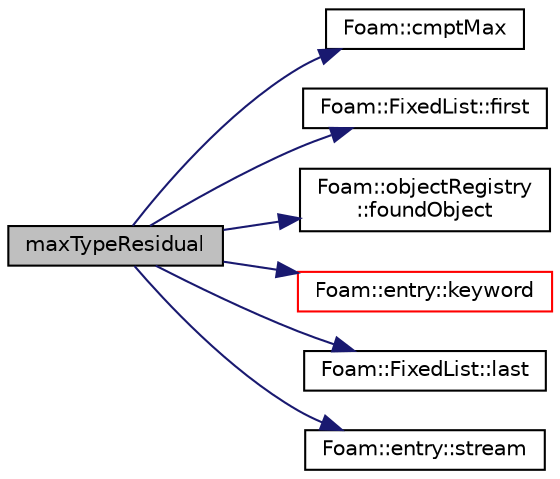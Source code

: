 digraph "maxTypeResidual"
{
  bgcolor="transparent";
  edge [fontname="Helvetica",fontsize="10",labelfontname="Helvetica",labelfontsize="10"];
  node [fontname="Helvetica",fontsize="10",shape=record];
  rankdir="LR";
  Node1 [label="maxTypeResidual",height=0.2,width=0.4,color="black", fillcolor="grey75", style="filled" fontcolor="black"];
  Node1 -> Node2 [color="midnightblue",fontsize="10",style="solid",fontname="Helvetica"];
  Node2 [label="Foam::cmptMax",height=0.2,width=0.4,color="black",URL="$namespaceFoam.html#ab0e593317f8c0ebd299809089f27b307"];
  Node1 -> Node3 [color="midnightblue",fontsize="10",style="solid",fontname="Helvetica"];
  Node3 [label="Foam::FixedList::first",height=0.2,width=0.4,color="black",URL="$classFoam_1_1FixedList.html#a3db06d40b249ecdbc8773a903e40a467",tooltip="The first element of the list, position [0]. "];
  Node1 -> Node4 [color="midnightblue",fontsize="10",style="solid",fontname="Helvetica"];
  Node4 [label="Foam::objectRegistry\l::foundObject",height=0.2,width=0.4,color="black",URL="$classFoam_1_1objectRegistry.html#a5bb2f400b3e7f4395976a9bb40a607c9",tooltip="Is the named Type found? "];
  Node1 -> Node5 [color="midnightblue",fontsize="10",style="solid",fontname="Helvetica"];
  Node5 [label="Foam::entry::keyword",height=0.2,width=0.4,color="red",URL="$classFoam_1_1entry.html#ae793b54fbc2e5d1da0f1c23b908cb057",tooltip="Return keyword. "];
  Node1 -> Node6 [color="midnightblue",fontsize="10",style="solid",fontname="Helvetica"];
  Node6 [label="Foam::FixedList::last",height=0.2,width=0.4,color="black",URL="$classFoam_1_1FixedList.html#a4f6d72c5167aa8eff8d5310adeeb209c",tooltip="The last element of the list, position [N-1]. "];
  Node1 -> Node7 [color="midnightblue",fontsize="10",style="solid",fontname="Helvetica"];
  Node7 [label="Foam::entry::stream",height=0.2,width=0.4,color="black",URL="$classFoam_1_1entry.html#a3af18be98df6d673e0a40a4e38c350d1",tooltip="Return token stream, if entry is a primitive entry. "];
}
